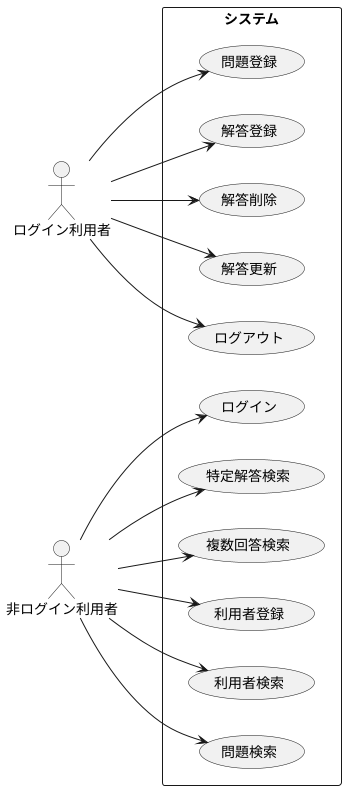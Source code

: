 @startuml
left to right direction
actor "ログイン利用者" as fc
actor "非ログイン利用者" as fc2

rectangle システム {
  usecase "問題登録" as UC1
  usecase "解答登録" as UC2
  usecase "解答削除" as UC3
  usecase "解答更新" as UC4
  usecase "ログアウト" as UC5
  usecase "ログイン" as UC6
  usecase "特定解答検索" as UC7
  usecase "複数回答検索" as UC8
  usecase "利用者登録" as UC9
  usecase "利用者検索" as UC10
  usecase "問題検索" as UC11
}


fc --> UC1
fc --> UC2
fc --> UC3
fc --> UC4
fc --> UC5

fc2--> UC6
fc2 --> UC7
fc2 --> UC8
fc2 --> UC9
fc2 --> UC10
fc2 --> UC11
@enduml